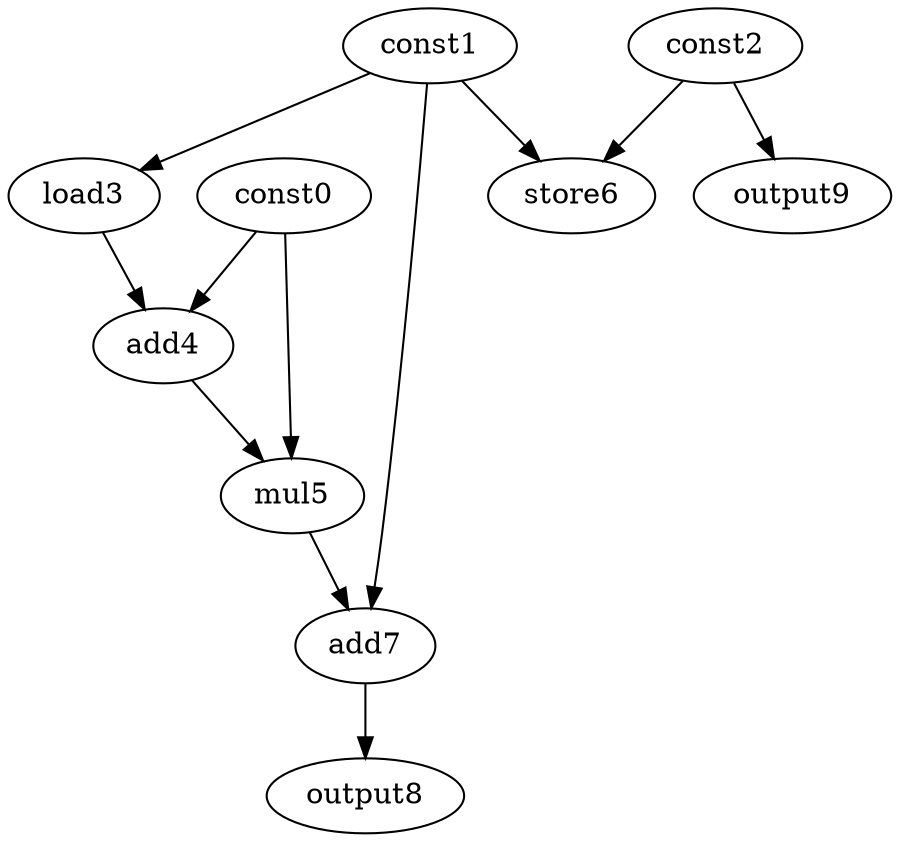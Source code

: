 digraph G { 
const0[opcode=const]; 
const1[opcode=const]; 
const2[opcode=const]; 
load3[opcode=load]; 
add4[opcode=add]; 
mul5[opcode=mul]; 
store6[opcode=store]; 
add7[opcode=add]; 
output8[opcode=output]; 
output9[opcode=output]; 
const1->load3[operand=0];
const1->store6[operand=0];
const2->store6[operand=1];
const2->output9[operand=0];
const0->add4[operand=0];
load3->add4[operand=1];
const0->mul5[operand=0];
add4->mul5[operand=1];
const1->add7[operand=0];
mul5->add7[operand=1];
add7->output8[operand=0];
}
